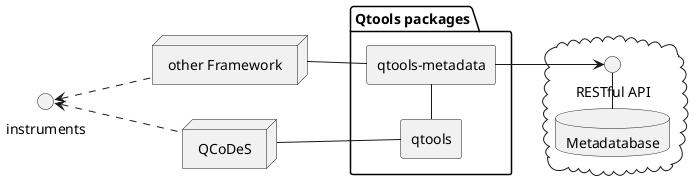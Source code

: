 @startuml
skinparam componentStyle rectangle
left to right direction

interface instruments

node "other Framework" as other

node "QCoDeS" as qc


package "Qtools packages" {
    [qtools]
    [qtools-metadata]
}

cloud {
    database "Metadatabase" as db
    interface "RESTful API" as api
    db - api
}



qc .up.> instruments
other .up.> instruments

qc -- [qtools]
[qtools] - [qtools-metadata]
other -- [qtools-metadata]

[qtools-metadata] --> api

@enduml
